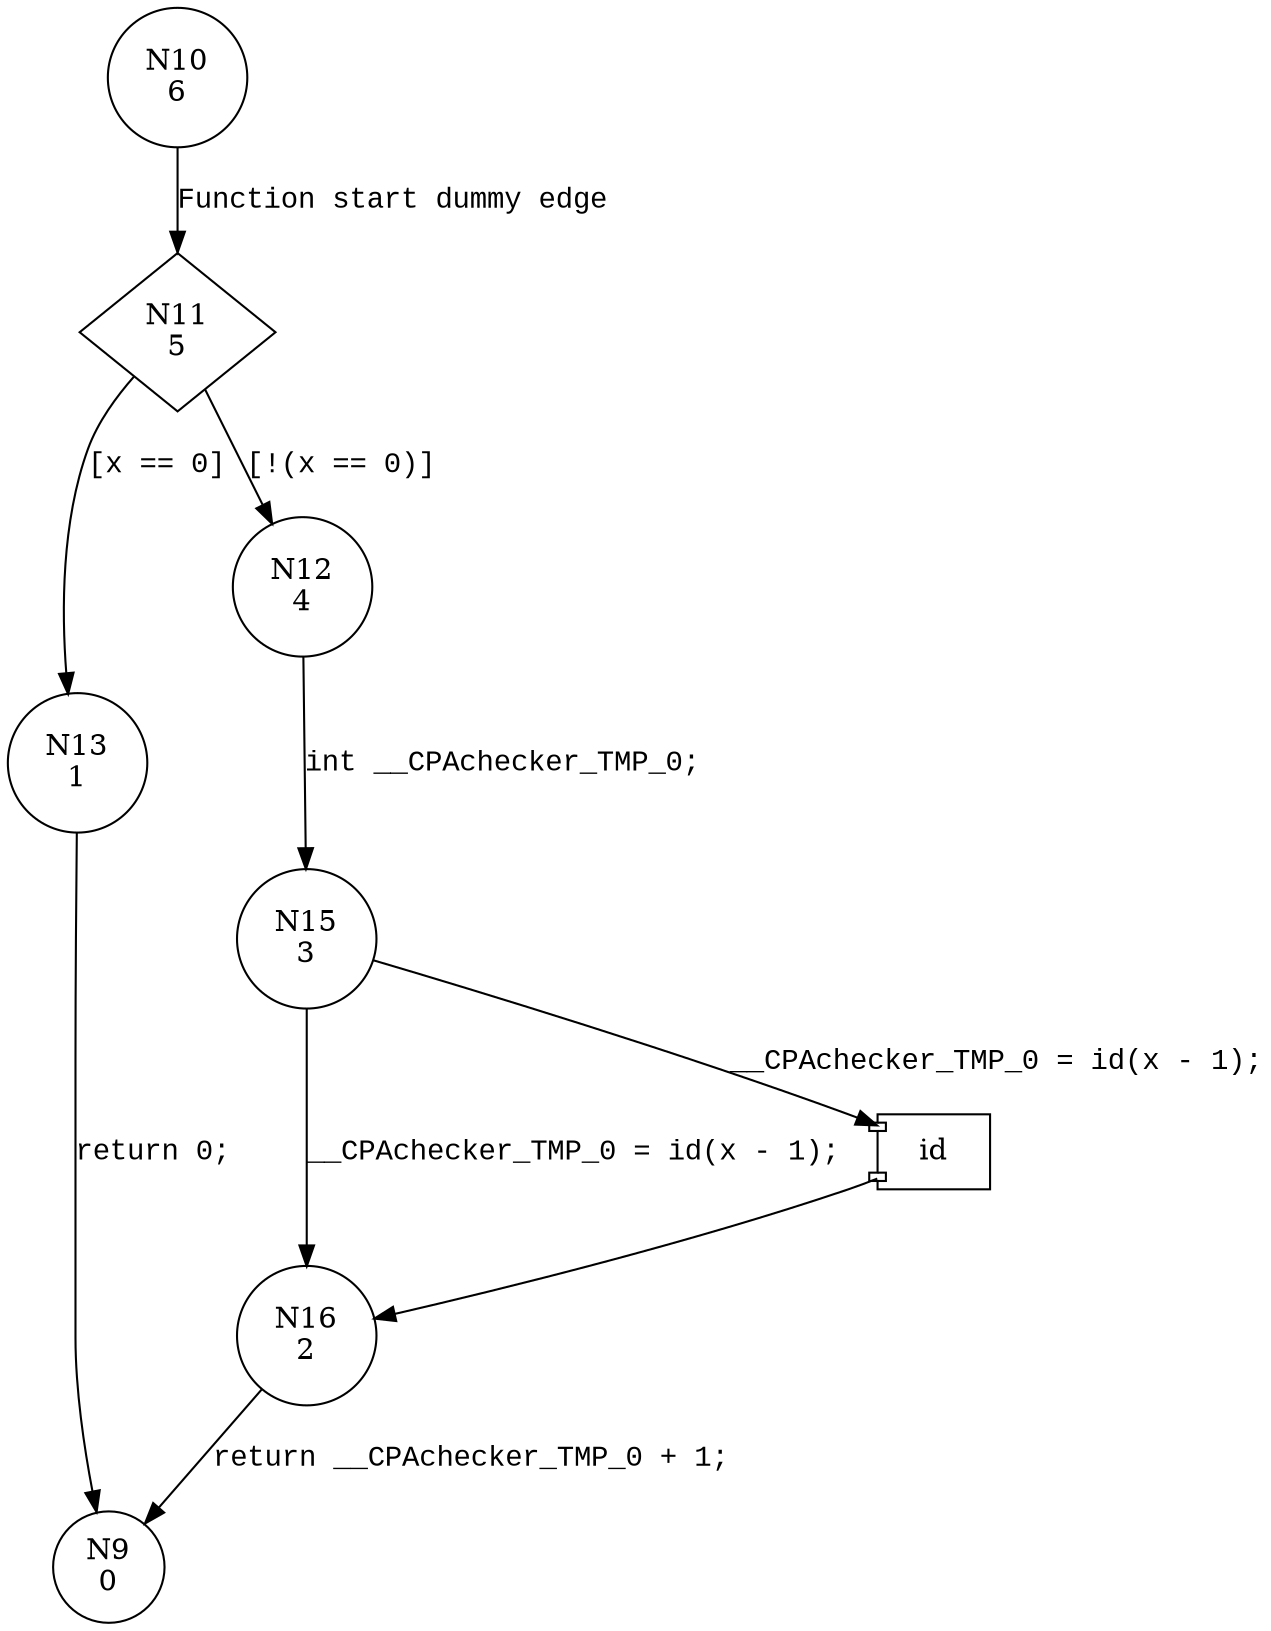 digraph id2 {
10 [shape="circle" label="N10\n6"]
11 [shape="diamond" label="N11\n5"]
13 [shape="circle" label="N13\n1"]
12 [shape="circle" label="N12\n4"]
15 [shape="circle" label="N15\n3"]
16 [shape="circle" label="N16\n2"]
9 [shape="circle" label="N9\n0"]
10 -> 11 [label="Function start dummy edge" fontname="Courier New"]
11 -> 13 [label="[x == 0]" fontname="Courier New"]
11 -> 12 [label="[!(x == 0)]" fontname="Courier New"]
100001 [shape="component" label="id"]
15 -> 100001 [label="__CPAchecker_TMP_0 = id(x - 1);" fontname="Courier New"]
100001 -> 16 [label="" fontname="Courier New"]
15 -> 16 [label="__CPAchecker_TMP_0 = id(x - 1);" fontname="Courier New"]
16 -> 9 [label="return __CPAchecker_TMP_0 + 1;" fontname="Courier New"]
12 -> 15 [label="int __CPAchecker_TMP_0;" fontname="Courier New"]
13 -> 9 [label="return 0;" fontname="Courier New"]
}